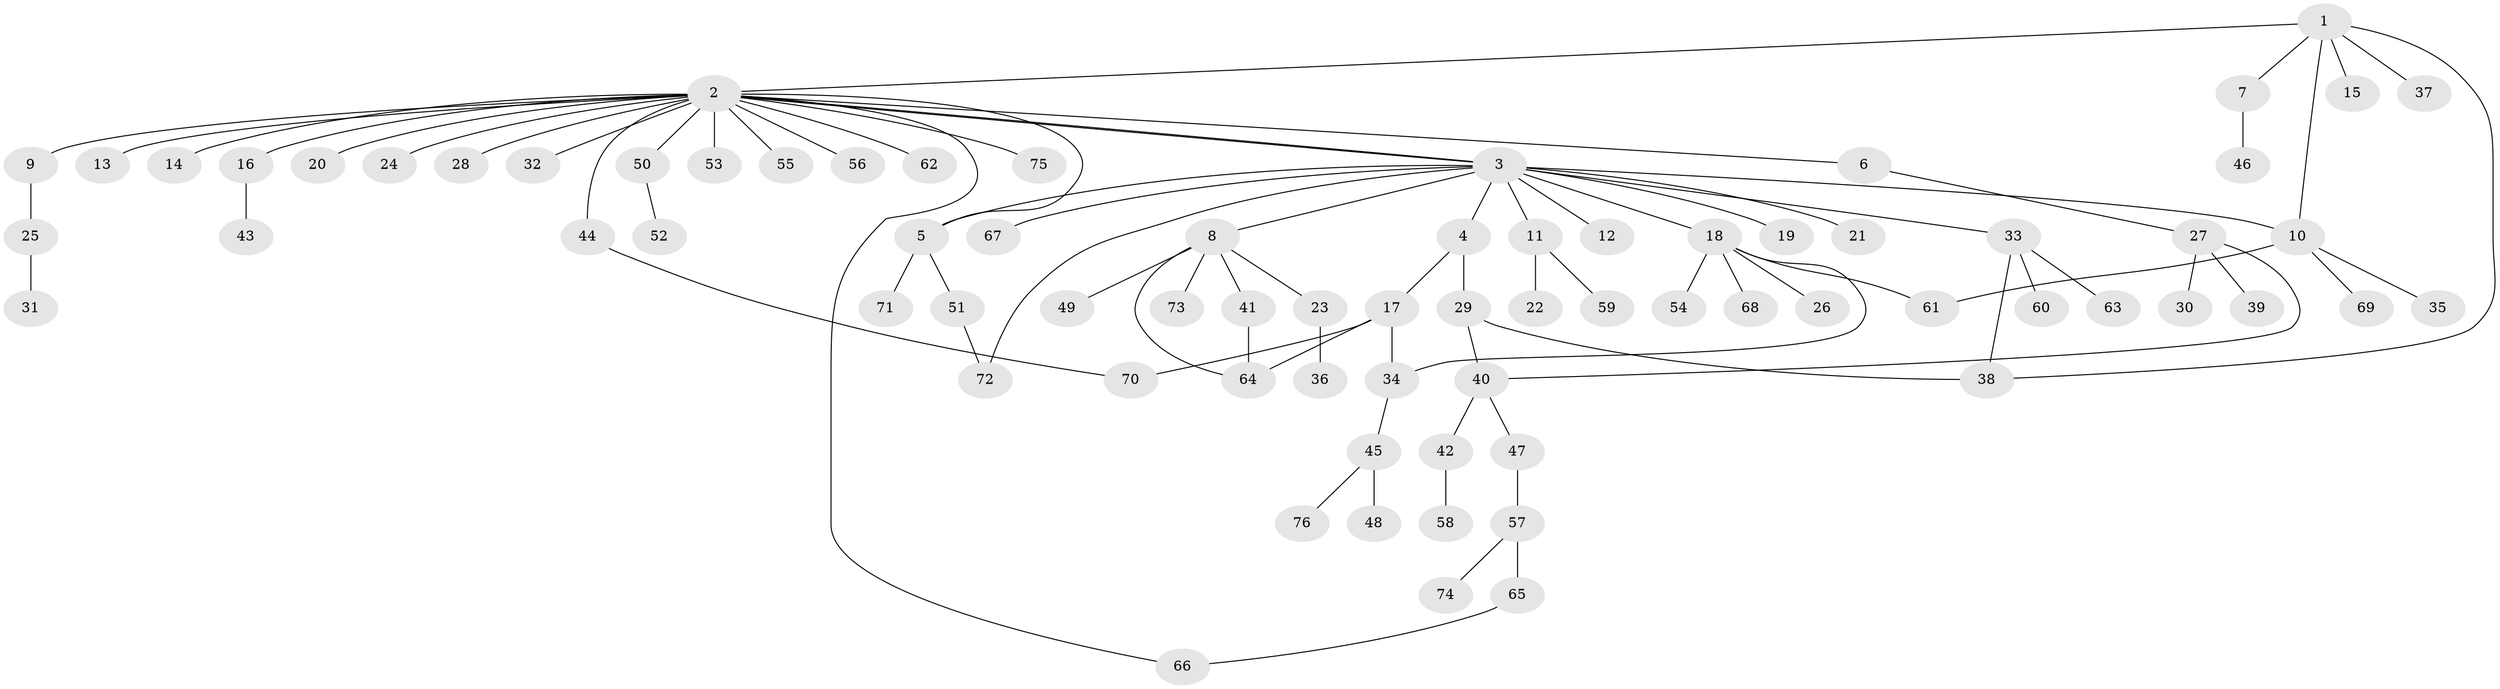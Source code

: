 // Generated by graph-tools (version 1.1) at 2025/01/03/09/25 03:01:46]
// undirected, 76 vertices, 88 edges
graph export_dot {
graph [start="1"]
  node [color=gray90,style=filled];
  1;
  2;
  3;
  4;
  5;
  6;
  7;
  8;
  9;
  10;
  11;
  12;
  13;
  14;
  15;
  16;
  17;
  18;
  19;
  20;
  21;
  22;
  23;
  24;
  25;
  26;
  27;
  28;
  29;
  30;
  31;
  32;
  33;
  34;
  35;
  36;
  37;
  38;
  39;
  40;
  41;
  42;
  43;
  44;
  45;
  46;
  47;
  48;
  49;
  50;
  51;
  52;
  53;
  54;
  55;
  56;
  57;
  58;
  59;
  60;
  61;
  62;
  63;
  64;
  65;
  66;
  67;
  68;
  69;
  70;
  71;
  72;
  73;
  74;
  75;
  76;
  1 -- 2;
  1 -- 7;
  1 -- 10;
  1 -- 15;
  1 -- 37;
  1 -- 38;
  2 -- 3;
  2 -- 3;
  2 -- 5;
  2 -- 6;
  2 -- 9;
  2 -- 13;
  2 -- 14;
  2 -- 16;
  2 -- 20;
  2 -- 24;
  2 -- 28;
  2 -- 32;
  2 -- 44;
  2 -- 50;
  2 -- 53;
  2 -- 55;
  2 -- 56;
  2 -- 62;
  2 -- 66;
  2 -- 75;
  3 -- 4;
  3 -- 5;
  3 -- 8;
  3 -- 10;
  3 -- 11;
  3 -- 12;
  3 -- 18;
  3 -- 19;
  3 -- 21;
  3 -- 33;
  3 -- 67;
  3 -- 72;
  4 -- 17;
  4 -- 29;
  5 -- 51;
  5 -- 71;
  6 -- 27;
  7 -- 46;
  8 -- 23;
  8 -- 41;
  8 -- 49;
  8 -- 64;
  8 -- 73;
  9 -- 25;
  10 -- 35;
  10 -- 61;
  10 -- 69;
  11 -- 22;
  11 -- 59;
  16 -- 43;
  17 -- 34;
  17 -- 64;
  17 -- 70;
  18 -- 26;
  18 -- 34;
  18 -- 54;
  18 -- 61;
  18 -- 68;
  23 -- 36;
  25 -- 31;
  27 -- 30;
  27 -- 39;
  27 -- 40;
  29 -- 38;
  29 -- 40;
  33 -- 38;
  33 -- 60;
  33 -- 63;
  34 -- 45;
  40 -- 42;
  40 -- 47;
  41 -- 64;
  42 -- 58;
  44 -- 70;
  45 -- 48;
  45 -- 76;
  47 -- 57;
  50 -- 52;
  51 -- 72;
  57 -- 65;
  57 -- 74;
  65 -- 66;
}
